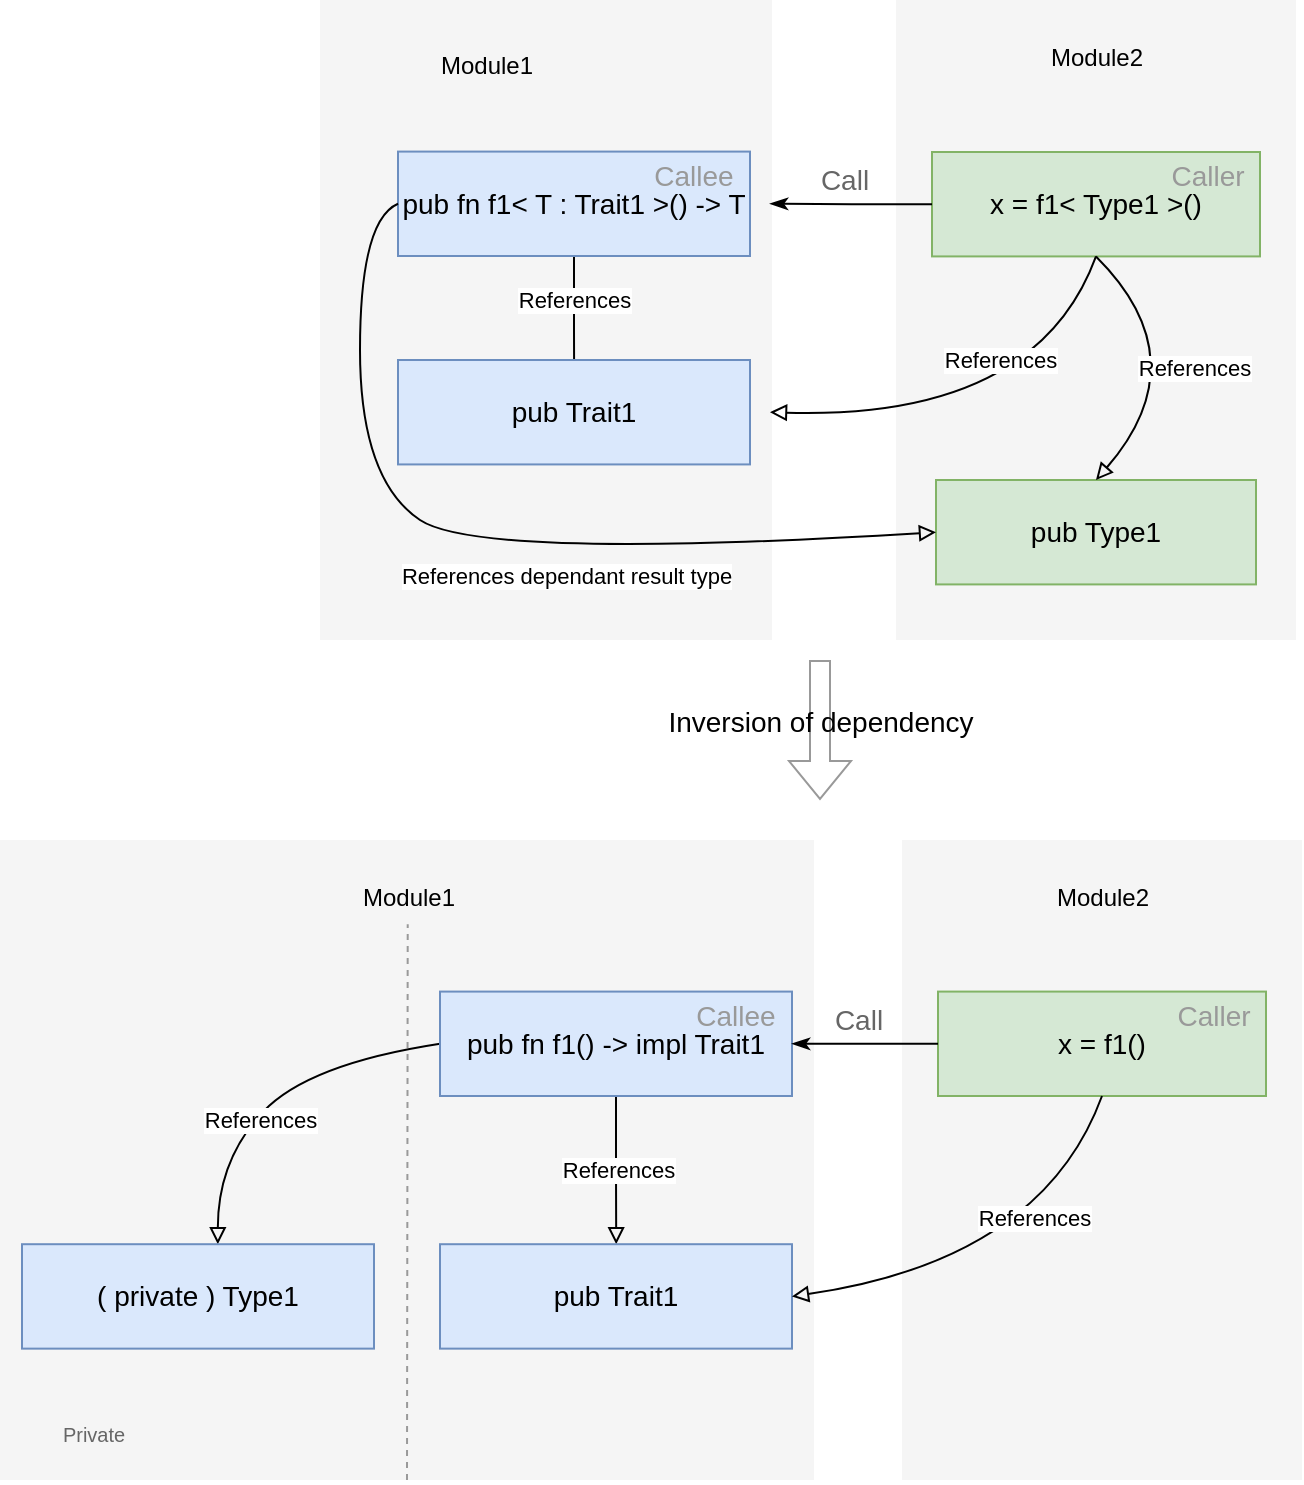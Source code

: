 <mxfile version="15.7.4" type="google"><diagram id="R2lEEEUBdFMjLlhIrx00" name="Page-1"><mxGraphModel dx="2471" dy="874" grid="1" gridSize="10" guides="1" tooltips="1" connect="1" arrows="1" fold="1" page="1" pageScale="1" pageWidth="850" pageHeight="1100" math="0" shadow="0" extFonts="Permanent Marker^https://fonts.googleapis.com/css?family=Permanent+Marker"><root><mxCell id="0"/><mxCell id="1" parent="0"/><mxCell id="jwBYByA6WCBKw2DRyLIt-15" value="" style="group" vertex="1" connectable="0" parent="1"><mxGeometry x="-159" y="500" width="200" height="320" as="geometry"/></mxCell><mxCell id="jwBYByA6WCBKw2DRyLIt-16" value="" style="rounded=0;whiteSpace=wrap;html=1;fillColor=#f5f5f5;fontColor=#333333;strokeColor=none;" vertex="1" parent="jwBYByA6WCBKw2DRyLIt-15"><mxGeometry width="200" height="320" as="geometry"/></mxCell><mxCell id="jwBYByA6WCBKw2DRyLIt-17" value="Module2" style="text;html=1;strokeColor=none;fillColor=none;align=center;verticalAlign=middle;whiteSpace=wrap;rounded=0;" vertex="1" parent="jwBYByA6WCBKw2DRyLIt-15"><mxGeometry x="62.5" y="16.842" width="75" height="25.263" as="geometry"/></mxCell><mxCell id="jwBYByA6WCBKw2DRyLIt-43" value="x = f1()" style="rounded=0;whiteSpace=wrap;html=1;fontSize=14;fillColor=#d5e8d4;strokeColor=#82b366;" vertex="1" parent="jwBYByA6WCBKw2DRyLIt-15"><mxGeometry x="18" y="75.79" width="164" height="52.208" as="geometry"/></mxCell><mxCell id="jwBYByA6WCBKw2DRyLIt-60" value="&lt;font color=&quot;#999999&quot;&gt;Caller&lt;/font&gt;" style="text;html=1;strokeColor=none;fillColor=none;align=center;verticalAlign=middle;whiteSpace=wrap;rounded=0;fontSize=14;fontColor=#666666;" vertex="1" parent="jwBYByA6WCBKw2DRyLIt-15"><mxGeometry x="130" y="75.79" width="52" height="24.21" as="geometry"/></mxCell><mxCell id="jwBYByA6WCBKw2DRyLIt-14" value="" style="group" vertex="1" connectable="0" parent="1"><mxGeometry x="-599" y="500" width="440" height="320" as="geometry"/></mxCell><mxCell id="jwBYByA6WCBKw2DRyLIt-11" value="" style="rounded=0;whiteSpace=wrap;html=1;fillColor=#f5f5f5;fontColor=#333333;strokeColor=none;" vertex="1" parent="jwBYByA6WCBKw2DRyLIt-14"><mxGeometry x="-11" width="407.0" height="320" as="geometry"/></mxCell><mxCell id="jwBYByA6WCBKw2DRyLIt-13" value="Module1" style="text;html=1;strokeColor=none;fillColor=none;align=center;verticalAlign=middle;whiteSpace=wrap;rounded=0;" vertex="1" parent="jwBYByA6WCBKw2DRyLIt-14"><mxGeometry x="120.548" y="16.842" width="144.658" height="25.263" as="geometry"/></mxCell><mxCell id="jwBYByA6WCBKw2DRyLIt-9" value="References" style="edgeStyle=orthogonalEdgeStyle;rounded=0;orthogonalLoop=1;jettySize=auto;html=1;startArrow=none;startFill=0;endArrow=block;endFill=0;exitX=0.5;exitY=1;exitDx=0;exitDy=0;" edge="1" parent="jwBYByA6WCBKw2DRyLIt-14" source="jwBYByA6WCBKw2DRyLIt-37"><mxGeometry relative="1" as="geometry"><mxPoint x="327.25" y="151.579" as="sourcePoint"/><mxPoint x="297.11" y="202.105" as="targetPoint"/></mxGeometry></mxCell><mxCell id="jwBYByA6WCBKw2DRyLIt-30" value="References&lt;br&gt;" style="curved=1;endArrow=none;html=1;rounded=0;entryX=0;entryY=0.5;entryDx=0;entryDy=0;endFill=0;startArrow=block;startFill=0;exitX=0.5;exitY=0;exitDx=0;exitDy=0;" edge="1" parent="jwBYByA6WCBKw2DRyLIt-14" target="jwBYByA6WCBKw2DRyLIt-37"><mxGeometry x="-0.186" y="-2" width="50" height="50" relative="1" as="geometry"><mxPoint x="97.913" y="202.105" as="sourcePoint"/><mxPoint x="223.014" y="75.789" as="targetPoint"/><Array as="points"><mxPoint x="97.9" y="160"/><mxPoint x="143" y="112"/></Array><mxPoint as="offset"/></mxGeometry></mxCell><mxCell id="jwBYByA6WCBKw2DRyLIt-32" value="" style="endArrow=none;dashed=1;html=1;rounded=0;labelBackgroundColor=none;fontSize=10;exitX=0.5;exitY=1;exitDx=0;exitDy=0;strokeColor=#999999;" edge="1" parent="jwBYByA6WCBKw2DRyLIt-14" source="jwBYByA6WCBKw2DRyLIt-11" target="jwBYByA6WCBKw2DRyLIt-13"><mxGeometry width="50" height="50" relative="1" as="geometry"><mxPoint x="192.877" y="202.105" as="sourcePoint"/><mxPoint x="253.151" y="160" as="targetPoint"/></mxGeometry></mxCell><mxCell id="jwBYByA6WCBKw2DRyLIt-35" value="&lt;font color=&quot;#666666&quot;&gt;Private&lt;/font&gt;" style="text;html=1;strokeColor=none;fillColor=none;align=center;verticalAlign=middle;whiteSpace=wrap;rounded=0;fontSize=10;" vertex="1" parent="jwBYByA6WCBKw2DRyLIt-14"><mxGeometry x="-0.001" y="284.124" width="72.329" height="25.263" as="geometry"/></mxCell><mxCell id="jwBYByA6WCBKw2DRyLIt-37" value="&lt;span style=&quot;color: rgb(0 , 0 , 0)&quot;&gt;pub fn f1() -&amp;gt; impl Trait1&lt;/span&gt;" style="rounded=0;whiteSpace=wrap;html=1;fontSize=14;fillColor=#dae8fc;strokeColor=#6c8ebf;" vertex="1" parent="jwBYByA6WCBKw2DRyLIt-14"><mxGeometry x="209.0" y="75.792" width="176" height="52.208" as="geometry"/></mxCell><mxCell id="jwBYByA6WCBKw2DRyLIt-38" value="pub Trait1" style="rounded=0;whiteSpace=wrap;html=1;fontSize=14;fillColor=#dae8fc;strokeColor=#6c8ebf;" vertex="1" parent="jwBYByA6WCBKw2DRyLIt-14"><mxGeometry x="209.0" y="202.104" width="176" height="52.208" as="geometry"/></mxCell><mxCell id="jwBYByA6WCBKw2DRyLIt-39" value="( private ) Type1" style="rounded=0;whiteSpace=wrap;html=1;fontSize=14;fillColor=#dae8fc;strokeColor=#6c8ebf;" vertex="1" parent="jwBYByA6WCBKw2DRyLIt-14"><mxGeometry y="202.104" width="176" height="52.208" as="geometry"/></mxCell><mxCell id="jwBYByA6WCBKw2DRyLIt-61" value="&lt;font color=&quot;#999999&quot;&gt;Callee&lt;/font&gt;" style="text;html=1;strokeColor=none;fillColor=none;align=center;verticalAlign=middle;whiteSpace=wrap;rounded=0;fontSize=14;fontColor=#666666;" vertex="1" parent="jwBYByA6WCBKw2DRyLIt-14"><mxGeometry x="329.195" y="75.79" width="55.805" height="24.21" as="geometry"/></mxCell><mxCell id="jwBYByA6WCBKw2DRyLIt-8" value="References&lt;br&gt;" style="curved=1;endArrow=none;html=1;rounded=0;entryX=0.5;entryY=1;entryDx=0;entryDy=0;endFill=0;startArrow=block;startFill=0;exitX=1;exitY=0.5;exitDx=0;exitDy=0;" edge="1" parent="1" source="jwBYByA6WCBKw2DRyLIt-38" target="jwBYByA6WCBKw2DRyLIt-43"><mxGeometry x="0.357" y="11" width="50" height="50" relative="1" as="geometry"><mxPoint x="-232.862" y="800.665" as="sourcePoint"/><mxPoint x="-80" y="708.171" as="targetPoint"/><Array as="points"><mxPoint x="-89" y="710"/></Array><mxPoint as="offset"/></mxGeometry></mxCell><mxCell id="jwBYByA6WCBKw2DRyLIt-59" value="Call" style="edgeStyle=orthogonalEdgeStyle;rounded=0;orthogonalLoop=1;jettySize=auto;html=1;labelBackgroundColor=none;fontSize=14;fontColor=#666666;startArrow=none;startFill=0;endArrow=classicThin;endFill=1;strokeColor=#000000;" edge="1" parent="1" source="jwBYByA6WCBKw2DRyLIt-43" target="jwBYByA6WCBKw2DRyLIt-37"><mxGeometry x="0.098" y="-12" relative="1" as="geometry"><mxPoint as="offset"/></mxGeometry></mxCell><mxCell id="jwBYByA6WCBKw2DRyLIt-93" value="&lt;font color=&quot;#000000&quot;&gt;Inversion of dependency&lt;/font&gt;" style="shape=flexArrow;endArrow=classic;html=1;rounded=0;labelBackgroundColor=none;fontSize=14;fontColor=#999999;strokeColor=#999999;" edge="1" parent="1"><mxGeometry x="-0.143" width="50" height="50" relative="1" as="geometry"><mxPoint x="-200" y="410" as="sourcePoint"/><mxPoint x="-200" y="480" as="targetPoint"/><mxPoint y="1" as="offset"/></mxGeometry></mxCell><mxCell id="jwBYByA6WCBKw2DRyLIt-110" value="" style="group" vertex="1" connectable="0" parent="1"><mxGeometry x="-162" y="80" width="200" height="360" as="geometry"/></mxCell><mxCell id="jwBYByA6WCBKw2DRyLIt-111" value="" style="rounded=0;whiteSpace=wrap;html=1;fillColor=#f5f5f5;fontColor=#333333;strokeColor=none;" vertex="1" parent="jwBYByA6WCBKw2DRyLIt-110"><mxGeometry width="200" height="320" as="geometry"/></mxCell><mxCell id="jwBYByA6WCBKw2DRyLIt-112" value="Module2" style="text;html=1;strokeColor=none;fillColor=none;align=center;verticalAlign=middle;whiteSpace=wrap;rounded=0;" vertex="1" parent="jwBYByA6WCBKw2DRyLIt-110"><mxGeometry x="62.5" y="16.842" width="75" height="25.263" as="geometry"/></mxCell><mxCell id="jwBYByA6WCBKw2DRyLIt-113" value="x = f1&amp;lt; Type1 &amp;gt;()" style="rounded=0;whiteSpace=wrap;html=1;fontSize=14;fillColor=#d5e8d4;strokeColor=#82b366;" vertex="1" parent="jwBYByA6WCBKw2DRyLIt-110"><mxGeometry x="18" y="76" width="164" height="52.208" as="geometry"/></mxCell><mxCell id="jwBYByA6WCBKw2DRyLIt-114" value="&lt;font color=&quot;#999999&quot;&gt;Caller&lt;/font&gt;" style="text;html=1;strokeColor=none;fillColor=none;align=center;verticalAlign=middle;whiteSpace=wrap;rounded=0;fontSize=14;fontColor=#666666;" vertex="1" parent="jwBYByA6WCBKw2DRyLIt-110"><mxGeometry x="130" y="75.79" width="52" height="24.21" as="geometry"/></mxCell><mxCell id="jwBYByA6WCBKw2DRyLIt-103" value="pub Type1" style="rounded=0;whiteSpace=wrap;html=1;fontSize=14;fillColor=#d5e8d4;strokeColor=#82b366;" vertex="1" parent="jwBYByA6WCBKw2DRyLIt-110"><mxGeometry x="20" y="240" width="160" height="52.21" as="geometry"/></mxCell><mxCell id="jwBYByA6WCBKw2DRyLIt-117" value="References&lt;br&gt;" style="curved=1;endArrow=none;html=1;rounded=0;entryX=0.5;entryY=1;entryDx=0;entryDy=0;endFill=0;startArrow=block;startFill=0;exitX=0.5;exitY=0;exitDx=0;exitDy=0;" edge="1" parent="jwBYByA6WCBKw2DRyLIt-110" source="jwBYByA6WCBKw2DRyLIt-103" target="jwBYByA6WCBKw2DRyLIt-113"><mxGeometry x="-0.022" width="50" height="50" relative="1" as="geometry"><mxPoint x="-53" y="216.108" as="sourcePoint"/><mxPoint x="110" y="138.208" as="targetPoint"/><Array as="points"><mxPoint x="152" y="180"/></Array><mxPoint as="offset"/></mxGeometry></mxCell><mxCell id="jwBYByA6WCBKw2DRyLIt-120" value="" style="rounded=0;whiteSpace=wrap;html=1;fillColor=#f5f5f5;fontColor=#333333;strokeColor=none;" vertex="1" parent="1"><mxGeometry x="-450" y="80" width="226" height="320" as="geometry"/></mxCell><mxCell id="jwBYByA6WCBKw2DRyLIt-121" value="Module1" style="text;html=1;strokeColor=none;fillColor=none;align=center;verticalAlign=middle;whiteSpace=wrap;rounded=0;" vertex="1" parent="1"><mxGeometry x="-439.332" y="100.002" width="144.658" height="25.263" as="geometry"/></mxCell><mxCell id="jwBYByA6WCBKw2DRyLIt-122" value="References" style="edgeStyle=orthogonalEdgeStyle;rounded=0;orthogonalLoop=1;jettySize=auto;html=1;startArrow=none;startFill=0;endArrow=block;endFill=0;exitX=0.5;exitY=1;exitDx=0;exitDy=0;" edge="1" parent="1" source="jwBYByA6WCBKw2DRyLIt-123"><mxGeometry x="-0.407" relative="1" as="geometry"><mxPoint x="97.25" y="-208.421" as="sourcePoint"/><mxPoint x="-322.89" y="282.105" as="targetPoint"/><mxPoint as="offset"/></mxGeometry></mxCell><mxCell id="jwBYByA6WCBKw2DRyLIt-123" value="&lt;span style=&quot;color: rgb(0 , 0 , 0)&quot;&gt;pub fn f1&amp;lt; T : Trait1&amp;nbsp;&amp;gt;() -&amp;gt; T&lt;/span&gt;" style="rounded=0;whiteSpace=wrap;html=1;fontSize=14;fillColor=#dae8fc;strokeColor=#6c8ebf;" vertex="1" parent="1"><mxGeometry x="-411" y="155.792" width="176" height="52.208" as="geometry"/></mxCell><mxCell id="jwBYByA6WCBKw2DRyLIt-124" value="pub Trait1" style="rounded=0;whiteSpace=wrap;html=1;fontSize=14;fillColor=#dae8fc;strokeColor=#6c8ebf;" vertex="1" parent="1"><mxGeometry x="-411" y="260.004" width="176" height="52.208" as="geometry"/></mxCell><mxCell id="jwBYByA6WCBKw2DRyLIt-125" value="&lt;font color=&quot;#999999&quot;&gt;Callee&lt;/font&gt;" style="text;html=1;strokeColor=none;fillColor=none;align=center;verticalAlign=middle;whiteSpace=wrap;rounded=0;fontSize=14;fontColor=#666666;" vertex="1" parent="1"><mxGeometry x="-290.805" y="155.79" width="55.805" height="24.21" as="geometry"/></mxCell><mxCell id="jwBYByA6WCBKw2DRyLIt-115" value="Call" style="edgeStyle=orthogonalEdgeStyle;rounded=0;orthogonalLoop=1;jettySize=auto;html=1;labelBackgroundColor=none;fontSize=14;fontColor=#666666;startArrow=none;startFill=0;endArrow=classicThin;endFill=1;strokeColor=#000000;entryX=1;entryY=0.5;entryDx=0;entryDy=0;" edge="1" parent="1" source="jwBYByA6WCBKw2DRyLIt-113"><mxGeometry x="0.098" y="-12" relative="1" as="geometry"><mxPoint as="offset"/><mxPoint x="-225" y="181.896" as="targetPoint"/></mxGeometry></mxCell><mxCell id="jwBYByA6WCBKw2DRyLIt-116" value="References&lt;br&gt;" style="curved=1;endArrow=none;html=1;rounded=0;entryX=0.5;entryY=1;entryDx=0;entryDy=0;endFill=0;startArrow=block;startFill=0;exitX=1;exitY=0.5;exitDx=0;exitDy=0;" edge="1" parent="1" target="jwBYByA6WCBKw2DRyLIt-113"><mxGeometry x="0.408" y="27" width="50" height="50" relative="1" as="geometry"><mxPoint x="-225" y="286.108" as="sourcePoint"/><mxPoint x="-83" y="288.171" as="targetPoint"/><Array as="points"><mxPoint x="-92" y="290"/></Array><mxPoint as="offset"/></mxGeometry></mxCell><mxCell id="jwBYByA6WCBKw2DRyLIt-98" value="References dependant result type" style="curved=1;endArrow=none;html=1;rounded=0;entryX=0;entryY=0.5;entryDx=0;entryDy=0;endFill=0;startArrow=block;startFill=0;exitX=0;exitY=0.5;exitDx=0;exitDy=0;" edge="1" parent="1" target="jwBYByA6WCBKw2DRyLIt-123" source="jwBYByA6WCBKw2DRyLIt-103"><mxGeometry x="-0.173" y="11" width="50" height="50" relative="1" as="geometry"><mxPoint x="-512.087" y="282.105" as="sourcePoint"/><mxPoint x="-401" y="181.896" as="targetPoint"/><Array as="points"><mxPoint x="-370" y="360"/><mxPoint x="-430" y="320"/><mxPoint x="-430" y="190"/></Array><mxPoint as="offset"/></mxGeometry></mxCell></root></mxGraphModel></diagram></mxfile>